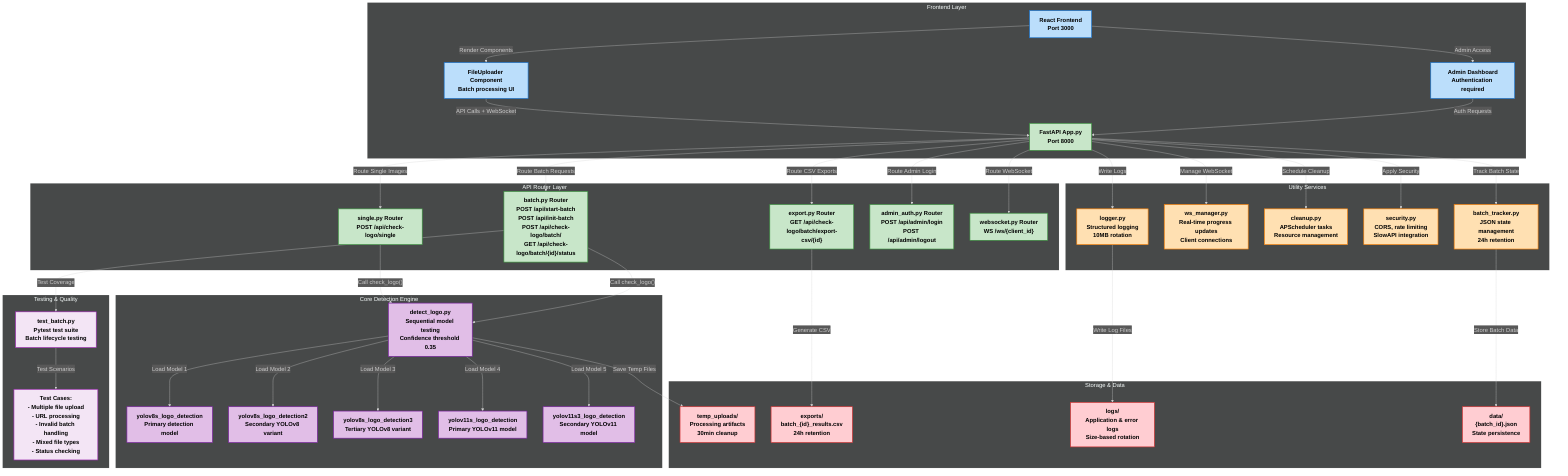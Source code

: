 %%{init: {'theme': 'dark', 'themeVariables': { 'fontFamily': 'arial', 'fontSize': '18px', 'fontWeight': 'bold'}}}%%
graph TD
    subgraph "Frontend Layer"
        style A fill:#bbdefb,stroke:#1976d2,stroke-width:2px,color:#000000,font-weight:bold
        style A1 fill:#bbdefb,stroke:#1976d2,stroke-width:2px,color:#000000,font-weight:bold
        style A2 fill:#bbdefb,stroke:#1976d2,stroke-width:2px,color:#000000,font-weight:bold
        A["React Frontend<br/>Port 3000"] -->|"Render Components"| A1["FileUploader Component<br/>Batch processing UI"]
        A -->|"Admin Access"| A2["Admin Dashboard<br/>Authentication required"]
        A1 -->|"API Calls + WebSocket"| B["FastAPI App.py<br/>Port 8000"]
        A2 -->|"Auth Requests"| B
    end

    subgraph "API Router Layer"
        style B fill:#c8e6c9,stroke:#388e3c,stroke-width:2px,color:#000000,font-weight:bold
        style C1 fill:#c8e6c9,stroke:#388e3c,stroke-width:2px,color:#000000,font-weight:bold
        style C2 fill:#c8e6c9,stroke:#388e3c,stroke-width:2px,color:#000000,font-weight:bold
        style C3 fill:#c8e6c9,stroke:#388e3c,stroke-width:2px,color:#000000,font-weight:bold
        style C4 fill:#c8e6c9,stroke:#388e3c,stroke-width:2px,color:#000000,font-weight:bold
        style C5 fill:#c8e6c9,stroke:#388e3c,stroke-width:2px,color:#000000,font-weight:bold
        B -->|"Route Single Images"| C1["single.py Router<br/>POST /api/check-logo/single"]
        B -->|"Route Batch Requests"| C2["batch.py Router<br/>POST /api/start-batch<br/>POST /api/init-batch<br/>POST /api/check-logo/batch/<br/>GET /api/check-logo/batch/{id}/status"]
        B -->|"Route CSV Exports"| C3["export.py Router<br/>GET /api/check-logo/batch/export-csv/{id}"]
        B -->|"Route Admin Login"| C4["admin_auth.py Router<br/>POST /api/admin/login<br/>POST /api/admin/logout"]
        B -->|"Route WebSocket"| C5["websocket.py Router<br/>WS /ws/{client_id}"]
    end

    subgraph "Core Detection Engine"
        style D fill:#e1bee7,stroke:#7b1fa2,stroke-width:2px,color:#000000,font-weight:bold
        style E1 fill:#e1bee7,stroke:#7b1fa2,stroke-width:2px,color:#000000,font-weight:bold
        style E2 fill:#e1bee7,stroke:#7b1fa2,stroke-width:2px,color:#000000,font-weight:bold
        style E3 fill:#e1bee7,stroke:#7b1fa2,stroke-width:2px,color:#000000,font-weight:bold
        style E4 fill:#e1bee7,stroke:#7b1fa2,stroke-width:2px,color:#000000,font-weight:bold
        style E5 fill:#e1bee7,stroke:#7b1fa2,stroke-width:2px,color:#000000,font-weight:bold
        C1 -->|"Call check_logo()"| D["detect_logo.py<br/>Sequential model testing<br/>Confidence threshold 0.35"]
        C2 -->|"Call check_logo()"| D
        D -->|"Load Model 1"| E1["yolov8s_logo_detection<br/>Primary detection model"]
        D -->|"Load Model 2"| E2["yolov8s_logo_detection2<br/>Secondary YOLOv8 variant"]
        D -->|"Load Model 3"| E3["yolov8s_logo_detection3<br/>Tertiary YOLOv8 variant"]
        D -->|"Load Model 4"| E4["yolov11s_logo_detection<br/>Primary YOLOv11 model"]
        D -->|"Load Model 5"| E5["yolov11s3_logo_detection<br/>Secondary YOLOv11 model"]
    end

    subgraph "Utility Services"
        style F1 fill:#ffe0b2,stroke:#f57c00,stroke-width:2px,color:#000000,font-weight:bold
        style F2 fill:#ffe0b2,stroke:#f57c00,stroke-width:2px,color:#000000,font-weight:bold
        style F3 fill:#ffe0b2,stroke:#f57c00,stroke-width:2px,color:#000000,font-weight:bold
        style F4 fill:#ffe0b2,stroke:#f57c00,stroke-width:2px,color:#000000,font-weight:bold
        style F5 fill:#ffe0b2,stroke:#f57c00,stroke-width:2px,color:#000000,font-weight:bold
        B -->|"Track Batch State"| F1["batch_tracker.py<br/>JSON state management<br/>24h retention"]
        B -->|"Manage WebSocket"| F2["ws_manager.py<br/>Real-time progress updates<br/>Client connections"]
        B -->|"Schedule Cleanup"| F3["cleanup.py<br/>APScheduler tasks<br/>Resource management"]
        B -->|"Apply Security"| F4["security.py<br/>CORS, rate limiting<br/>SlowAPI integration"]
        B -->|"Write Logs"| F5["logger.py<br/>Structured logging<br/>10MB rotation"]
    end

    subgraph "Storage & Data"
        style G1 fill:#ffcdd2,stroke:#d32f2f,stroke-width:2px,color:#000000,font-weight:bold
        style G2 fill:#ffcdd2,stroke:#d32f2f,stroke-width:2px,color:#000000,font-weight:bold
        style G3 fill:#ffcdd2,stroke:#d32f2f,stroke-width:2px,color:#000000,font-weight:bold
        style G4 fill:#ffcdd2,stroke:#d32f2f,stroke-width:2px,color:#000000,font-weight:bold
        D -->|"Save Temp Files"| G1["temp_uploads/<br/>Processing artifacts<br/>30min cleanup"]
        C3 -->|"Generate CSV"| G2["exports/<br/>batch_{id}_results.csv<br/>24h retention"]
        F5 -->|"Write Log Files"| G3["logs/<br/>Application & error logs<br/>Size-based rotation"]
        F1 -->|"Store Batch Data"| G4["data/<br/>{batch_id}.json<br/>State persistence"]
    end

    subgraph "Testing & Quality"
        style H1 fill:#f3e5f5,stroke:#9c27b0,stroke-width:2px,color:#000000,font-weight:bold
        style H2 fill:#f3e5f5,stroke:#9c27b0,stroke-width:2px,color:#000000,font-weight:bold
        C2 -->|"Test Coverage"| H1["test_batch.py<br/>Pytest test suite<br/>Batch lifecycle testing"]
        H1 -->|"Test Scenarios"| H2["Test Cases:<br/>- Multiple file upload<br/>- URL processing<br/>- Invalid batch handling<br/>- Mixed file types<br/>- Status checking"]
    end